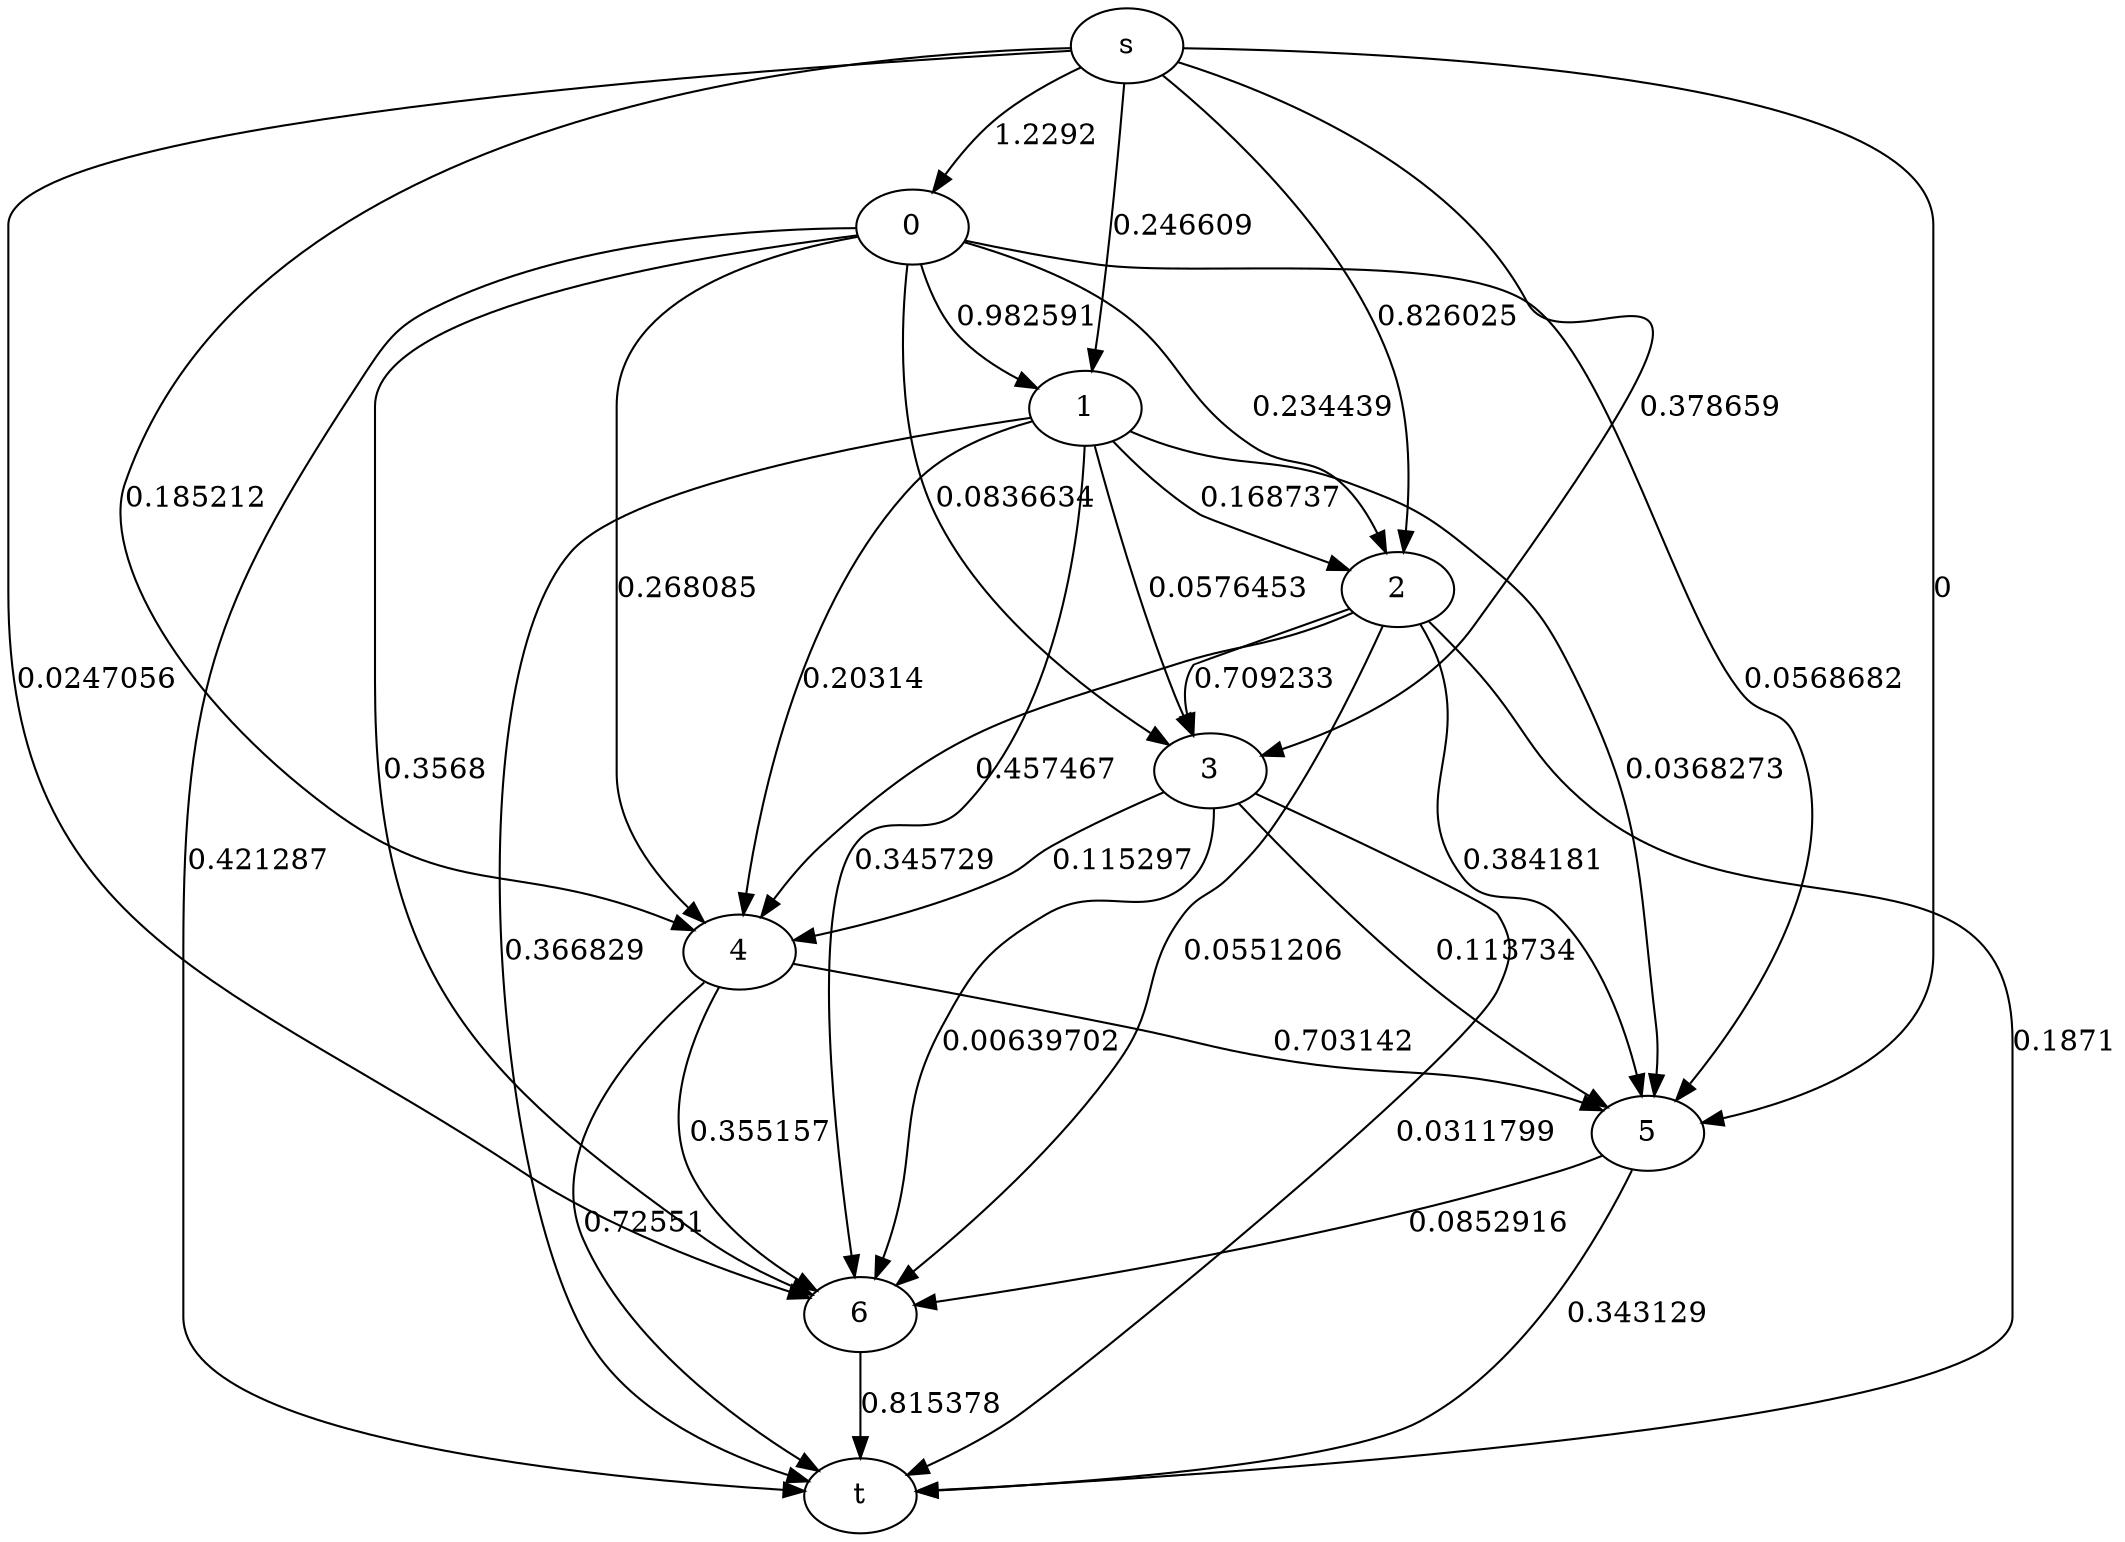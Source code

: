 strict digraph  {
0;
1;
2;
3;
4;
5;
6;
7 [label="t"];
8 [label="s"];
0 -> 7  [label="0.421287"];
0 -> 1  [label="0.982591"];
0 -> 2  [label="0.234439"];
0 -> 3  [label="0.0836634"];
0 -> 4  [label="0.268085"];
0 -> 5  [label="0.0568682"];
0 -> 6  [label="0.3568"];
1 -> 7  [label="0.366829"];
1 -> 2  [label="0.168737"];
1 -> 3  [label="0.0576453"];
1 -> 4  [label="0.20314"];
1 -> 5  [label="0.0368273"];
1 -> 6  [label="0.345729"];
2 -> 7  [label="0.1871"];
2 -> 3  [label="0.709233"];
2 -> 4  [label="0.457467"];
2 -> 5  [label="0.384181"];
2 -> 6  [label="0.0551206"];
3 -> 7  [label="0.0311799"];
3 -> 4  [label="0.115297"];
3 -> 5  [label="0.113734"];
3 -> 6  [label="0.00639702"];
4 -> 7  [label="0.72551"];
4 -> 5  [label="0.703142"];
4 -> 6  [label="0.355157"];
5 -> 7  [label="0.343129"];
5 -> 6  [label="0.0852916"];
6 -> 7  [label="0.815378"];
8 -> 0  [label="1.2292"];
8 -> 1  [label="0.246609"];
8 -> 2  [label="0.826025"];
8 -> 3  [label="0.378659"];
8 -> 4  [label="0.185212"];
8 -> 5  [label=0];
8 -> 6  [label="0.0247056"];
}
